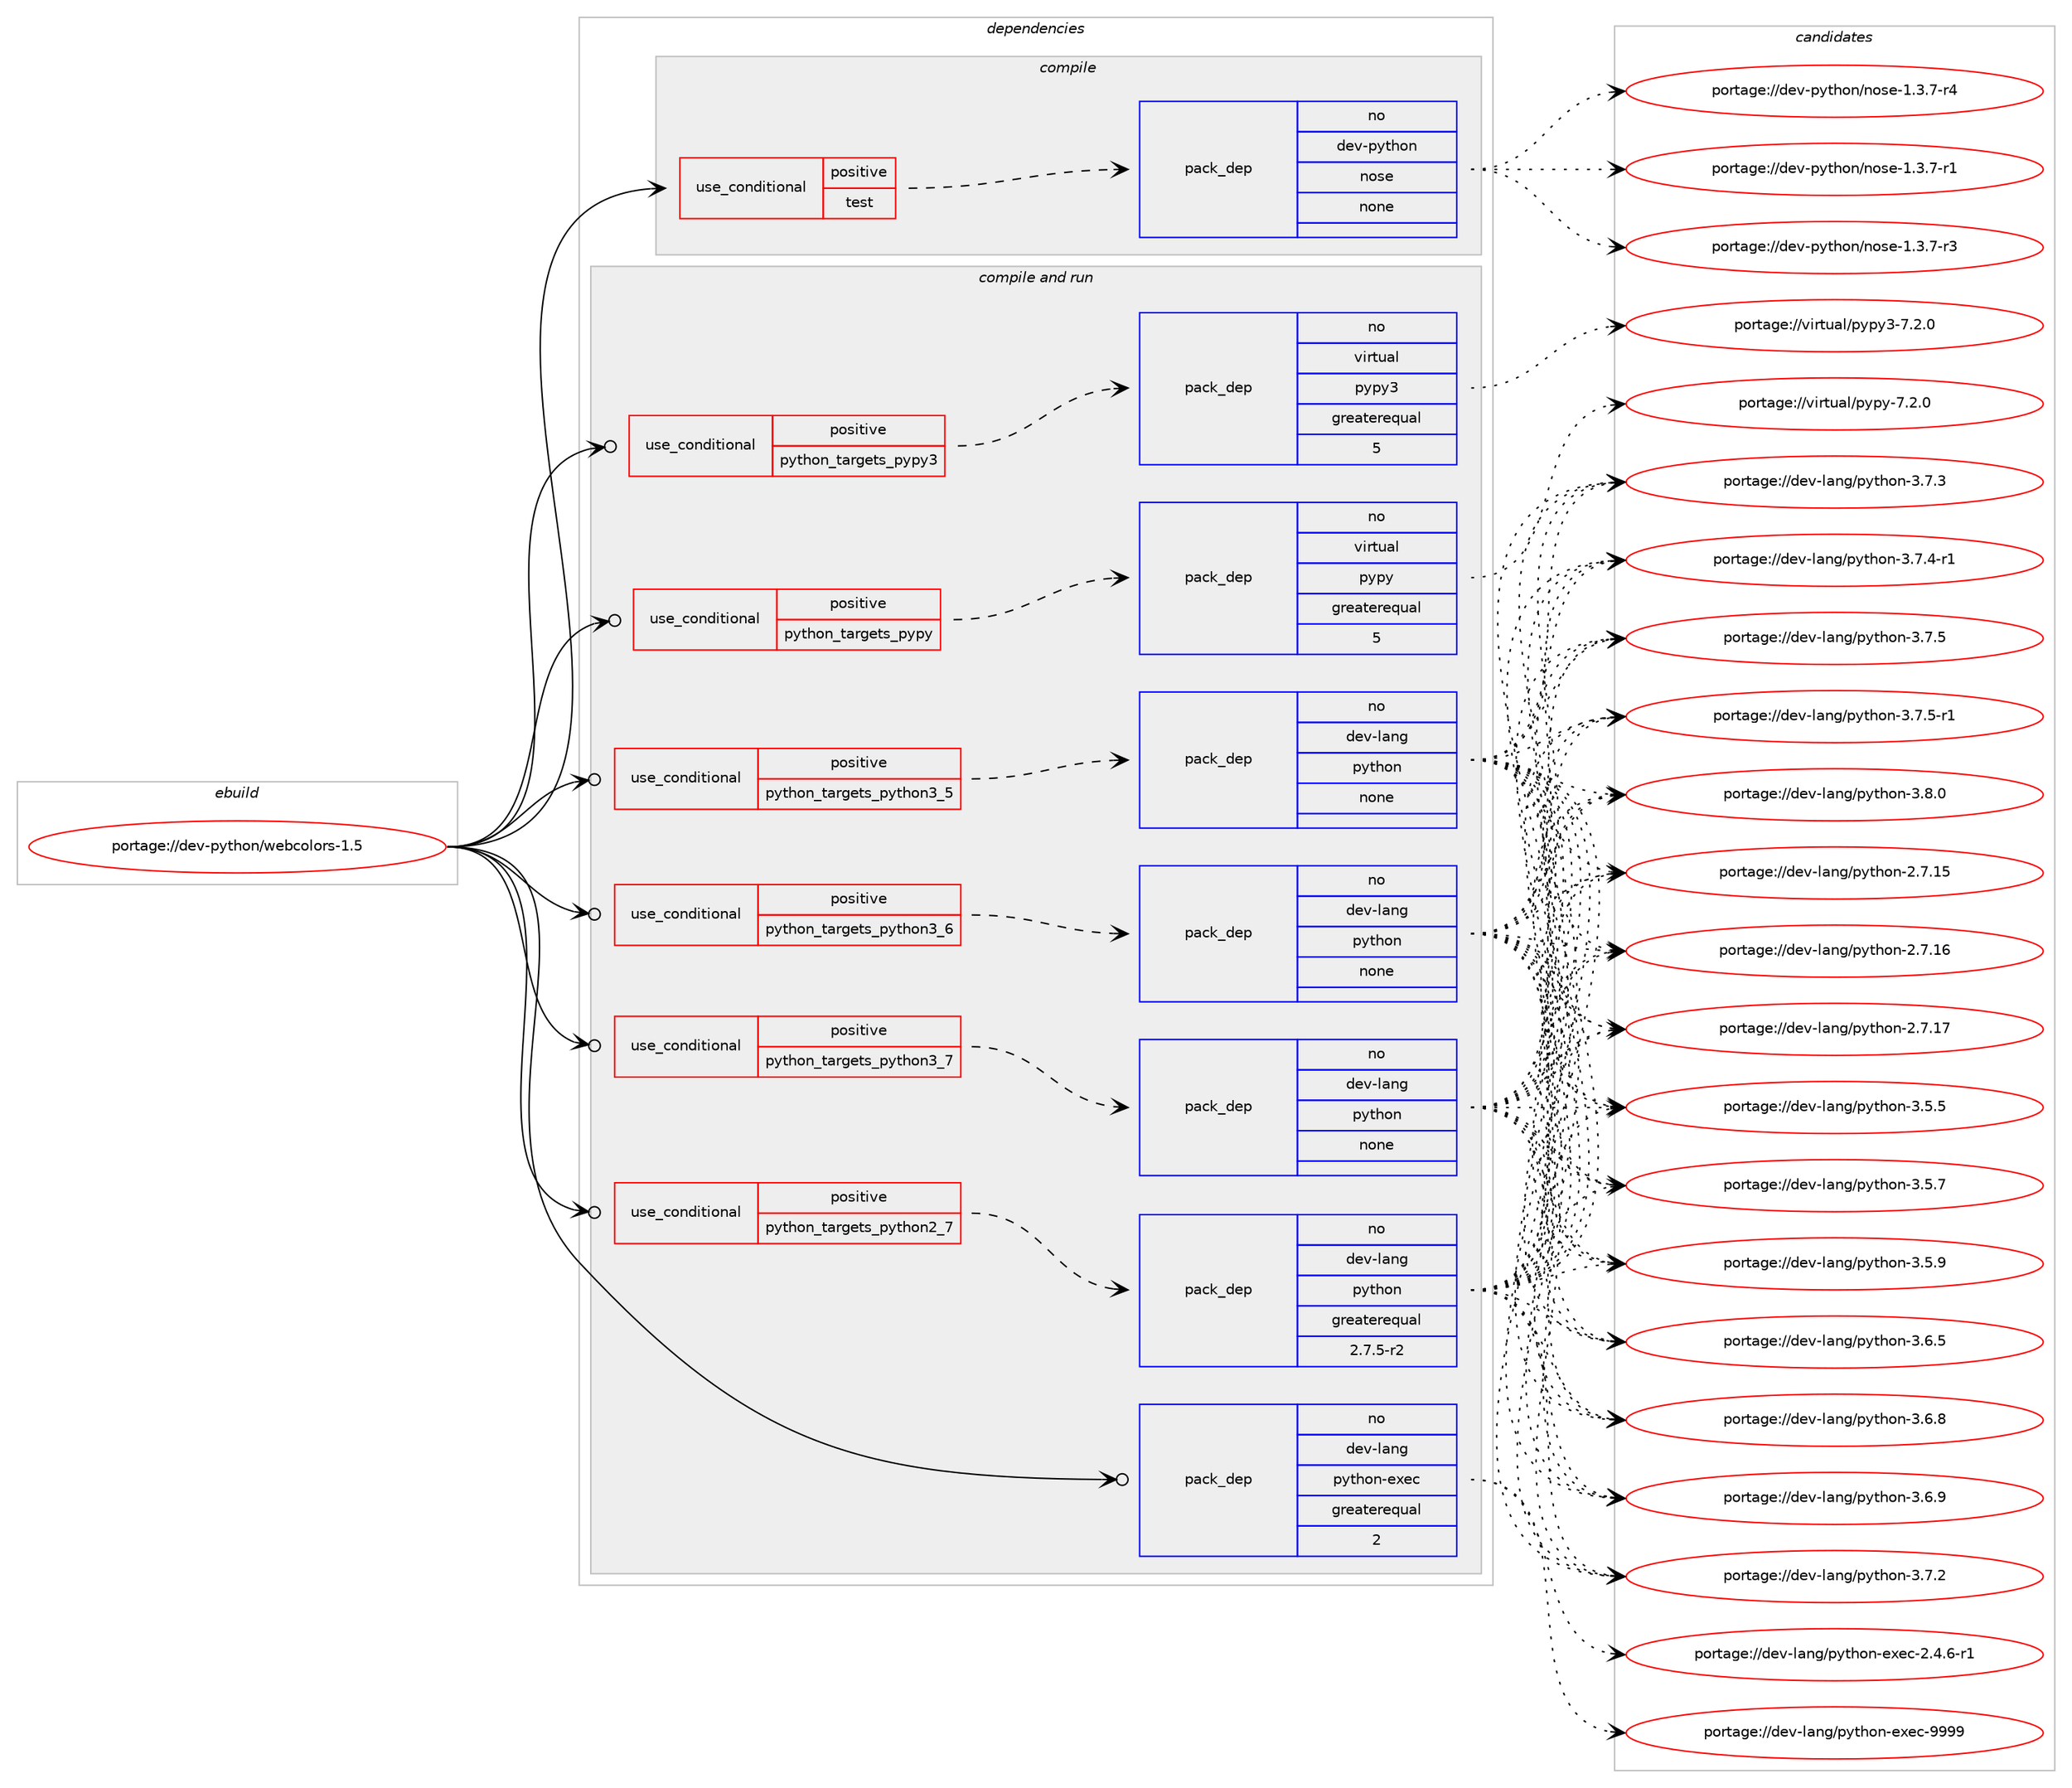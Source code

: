 digraph prolog {

# *************
# Graph options
# *************

newrank=true;
concentrate=true;
compound=true;
graph [rankdir=LR,fontname=Helvetica,fontsize=10,ranksep=1.5];#, ranksep=2.5, nodesep=0.2];
edge  [arrowhead=vee];
node  [fontname=Helvetica,fontsize=10];

# **********
# The ebuild
# **********

subgraph cluster_leftcol {
color=gray;
rank=same;
label=<<i>ebuild</i>>;
id [label="portage://dev-python/webcolors-1.5", color=red, width=4, href="../dev-python/webcolors-1.5.svg"];
}

# ****************
# The dependencies
# ****************

subgraph cluster_midcol {
color=gray;
label=<<i>dependencies</i>>;
subgraph cluster_compile {
fillcolor="#eeeeee";
style=filled;
label=<<i>compile</i>>;
subgraph cond40611 {
dependency178553 [label=<<TABLE BORDER="0" CELLBORDER="1" CELLSPACING="0" CELLPADDING="4"><TR><TD ROWSPAN="3" CELLPADDING="10">use_conditional</TD></TR><TR><TD>positive</TD></TR><TR><TD>test</TD></TR></TABLE>>, shape=none, color=red];
subgraph pack134531 {
dependency178554 [label=<<TABLE BORDER="0" CELLBORDER="1" CELLSPACING="0" CELLPADDING="4" WIDTH="220"><TR><TD ROWSPAN="6" CELLPADDING="30">pack_dep</TD></TR><TR><TD WIDTH="110">no</TD></TR><TR><TD>dev-python</TD></TR><TR><TD>nose</TD></TR><TR><TD>none</TD></TR><TR><TD></TD></TR></TABLE>>, shape=none, color=blue];
}
dependency178553:e -> dependency178554:w [weight=20,style="dashed",arrowhead="vee"];
}
id:e -> dependency178553:w [weight=20,style="solid",arrowhead="vee"];
}
subgraph cluster_compileandrun {
fillcolor="#eeeeee";
style=filled;
label=<<i>compile and run</i>>;
subgraph cond40612 {
dependency178555 [label=<<TABLE BORDER="0" CELLBORDER="1" CELLSPACING="0" CELLPADDING="4"><TR><TD ROWSPAN="3" CELLPADDING="10">use_conditional</TD></TR><TR><TD>positive</TD></TR><TR><TD>python_targets_pypy</TD></TR></TABLE>>, shape=none, color=red];
subgraph pack134532 {
dependency178556 [label=<<TABLE BORDER="0" CELLBORDER="1" CELLSPACING="0" CELLPADDING="4" WIDTH="220"><TR><TD ROWSPAN="6" CELLPADDING="30">pack_dep</TD></TR><TR><TD WIDTH="110">no</TD></TR><TR><TD>virtual</TD></TR><TR><TD>pypy</TD></TR><TR><TD>greaterequal</TD></TR><TR><TD>5</TD></TR></TABLE>>, shape=none, color=blue];
}
dependency178555:e -> dependency178556:w [weight=20,style="dashed",arrowhead="vee"];
}
id:e -> dependency178555:w [weight=20,style="solid",arrowhead="odotvee"];
subgraph cond40613 {
dependency178557 [label=<<TABLE BORDER="0" CELLBORDER="1" CELLSPACING="0" CELLPADDING="4"><TR><TD ROWSPAN="3" CELLPADDING="10">use_conditional</TD></TR><TR><TD>positive</TD></TR><TR><TD>python_targets_pypy3</TD></TR></TABLE>>, shape=none, color=red];
subgraph pack134533 {
dependency178558 [label=<<TABLE BORDER="0" CELLBORDER="1" CELLSPACING="0" CELLPADDING="4" WIDTH="220"><TR><TD ROWSPAN="6" CELLPADDING="30">pack_dep</TD></TR><TR><TD WIDTH="110">no</TD></TR><TR><TD>virtual</TD></TR><TR><TD>pypy3</TD></TR><TR><TD>greaterequal</TD></TR><TR><TD>5</TD></TR></TABLE>>, shape=none, color=blue];
}
dependency178557:e -> dependency178558:w [weight=20,style="dashed",arrowhead="vee"];
}
id:e -> dependency178557:w [weight=20,style="solid",arrowhead="odotvee"];
subgraph cond40614 {
dependency178559 [label=<<TABLE BORDER="0" CELLBORDER="1" CELLSPACING="0" CELLPADDING="4"><TR><TD ROWSPAN="3" CELLPADDING="10">use_conditional</TD></TR><TR><TD>positive</TD></TR><TR><TD>python_targets_python2_7</TD></TR></TABLE>>, shape=none, color=red];
subgraph pack134534 {
dependency178560 [label=<<TABLE BORDER="0" CELLBORDER="1" CELLSPACING="0" CELLPADDING="4" WIDTH="220"><TR><TD ROWSPAN="6" CELLPADDING="30">pack_dep</TD></TR><TR><TD WIDTH="110">no</TD></TR><TR><TD>dev-lang</TD></TR><TR><TD>python</TD></TR><TR><TD>greaterequal</TD></TR><TR><TD>2.7.5-r2</TD></TR></TABLE>>, shape=none, color=blue];
}
dependency178559:e -> dependency178560:w [weight=20,style="dashed",arrowhead="vee"];
}
id:e -> dependency178559:w [weight=20,style="solid",arrowhead="odotvee"];
subgraph cond40615 {
dependency178561 [label=<<TABLE BORDER="0" CELLBORDER="1" CELLSPACING="0" CELLPADDING="4"><TR><TD ROWSPAN="3" CELLPADDING="10">use_conditional</TD></TR><TR><TD>positive</TD></TR><TR><TD>python_targets_python3_5</TD></TR></TABLE>>, shape=none, color=red];
subgraph pack134535 {
dependency178562 [label=<<TABLE BORDER="0" CELLBORDER="1" CELLSPACING="0" CELLPADDING="4" WIDTH="220"><TR><TD ROWSPAN="6" CELLPADDING="30">pack_dep</TD></TR><TR><TD WIDTH="110">no</TD></TR><TR><TD>dev-lang</TD></TR><TR><TD>python</TD></TR><TR><TD>none</TD></TR><TR><TD></TD></TR></TABLE>>, shape=none, color=blue];
}
dependency178561:e -> dependency178562:w [weight=20,style="dashed",arrowhead="vee"];
}
id:e -> dependency178561:w [weight=20,style="solid",arrowhead="odotvee"];
subgraph cond40616 {
dependency178563 [label=<<TABLE BORDER="0" CELLBORDER="1" CELLSPACING="0" CELLPADDING="4"><TR><TD ROWSPAN="3" CELLPADDING="10">use_conditional</TD></TR><TR><TD>positive</TD></TR><TR><TD>python_targets_python3_6</TD></TR></TABLE>>, shape=none, color=red];
subgraph pack134536 {
dependency178564 [label=<<TABLE BORDER="0" CELLBORDER="1" CELLSPACING="0" CELLPADDING="4" WIDTH="220"><TR><TD ROWSPAN="6" CELLPADDING="30">pack_dep</TD></TR><TR><TD WIDTH="110">no</TD></TR><TR><TD>dev-lang</TD></TR><TR><TD>python</TD></TR><TR><TD>none</TD></TR><TR><TD></TD></TR></TABLE>>, shape=none, color=blue];
}
dependency178563:e -> dependency178564:w [weight=20,style="dashed",arrowhead="vee"];
}
id:e -> dependency178563:w [weight=20,style="solid",arrowhead="odotvee"];
subgraph cond40617 {
dependency178565 [label=<<TABLE BORDER="0" CELLBORDER="1" CELLSPACING="0" CELLPADDING="4"><TR><TD ROWSPAN="3" CELLPADDING="10">use_conditional</TD></TR><TR><TD>positive</TD></TR><TR><TD>python_targets_python3_7</TD></TR></TABLE>>, shape=none, color=red];
subgraph pack134537 {
dependency178566 [label=<<TABLE BORDER="0" CELLBORDER="1" CELLSPACING="0" CELLPADDING="4" WIDTH="220"><TR><TD ROWSPAN="6" CELLPADDING="30">pack_dep</TD></TR><TR><TD WIDTH="110">no</TD></TR><TR><TD>dev-lang</TD></TR><TR><TD>python</TD></TR><TR><TD>none</TD></TR><TR><TD></TD></TR></TABLE>>, shape=none, color=blue];
}
dependency178565:e -> dependency178566:w [weight=20,style="dashed",arrowhead="vee"];
}
id:e -> dependency178565:w [weight=20,style="solid",arrowhead="odotvee"];
subgraph pack134538 {
dependency178567 [label=<<TABLE BORDER="0" CELLBORDER="1" CELLSPACING="0" CELLPADDING="4" WIDTH="220"><TR><TD ROWSPAN="6" CELLPADDING="30">pack_dep</TD></TR><TR><TD WIDTH="110">no</TD></TR><TR><TD>dev-lang</TD></TR><TR><TD>python-exec</TD></TR><TR><TD>greaterequal</TD></TR><TR><TD>2</TD></TR></TABLE>>, shape=none, color=blue];
}
id:e -> dependency178567:w [weight=20,style="solid",arrowhead="odotvee"];
}
subgraph cluster_run {
fillcolor="#eeeeee";
style=filled;
label=<<i>run</i>>;
}
}

# **************
# The candidates
# **************

subgraph cluster_choices {
rank=same;
color=gray;
label=<<i>candidates</i>>;

subgraph choice134531 {
color=black;
nodesep=1;
choiceportage10010111845112121116104111110471101111151014549465146554511449 [label="portage://dev-python/nose-1.3.7-r1", color=red, width=4,href="../dev-python/nose-1.3.7-r1.svg"];
choiceportage10010111845112121116104111110471101111151014549465146554511451 [label="portage://dev-python/nose-1.3.7-r3", color=red, width=4,href="../dev-python/nose-1.3.7-r3.svg"];
choiceportage10010111845112121116104111110471101111151014549465146554511452 [label="portage://dev-python/nose-1.3.7-r4", color=red, width=4,href="../dev-python/nose-1.3.7-r4.svg"];
dependency178554:e -> choiceportage10010111845112121116104111110471101111151014549465146554511449:w [style=dotted,weight="100"];
dependency178554:e -> choiceportage10010111845112121116104111110471101111151014549465146554511451:w [style=dotted,weight="100"];
dependency178554:e -> choiceportage10010111845112121116104111110471101111151014549465146554511452:w [style=dotted,weight="100"];
}
subgraph choice134532 {
color=black;
nodesep=1;
choiceportage1181051141161179710847112121112121455546504648 [label="portage://virtual/pypy-7.2.0", color=red, width=4,href="../virtual/pypy-7.2.0.svg"];
dependency178556:e -> choiceportage1181051141161179710847112121112121455546504648:w [style=dotted,weight="100"];
}
subgraph choice134533 {
color=black;
nodesep=1;
choiceportage118105114116117971084711212111212151455546504648 [label="portage://virtual/pypy3-7.2.0", color=red, width=4,href="../virtual/pypy3-7.2.0.svg"];
dependency178558:e -> choiceportage118105114116117971084711212111212151455546504648:w [style=dotted,weight="100"];
}
subgraph choice134534 {
color=black;
nodesep=1;
choiceportage10010111845108971101034711212111610411111045504655464953 [label="portage://dev-lang/python-2.7.15", color=red, width=4,href="../dev-lang/python-2.7.15.svg"];
choiceportage10010111845108971101034711212111610411111045504655464954 [label="portage://dev-lang/python-2.7.16", color=red, width=4,href="../dev-lang/python-2.7.16.svg"];
choiceportage10010111845108971101034711212111610411111045504655464955 [label="portage://dev-lang/python-2.7.17", color=red, width=4,href="../dev-lang/python-2.7.17.svg"];
choiceportage100101118451089711010347112121116104111110455146534653 [label="portage://dev-lang/python-3.5.5", color=red, width=4,href="../dev-lang/python-3.5.5.svg"];
choiceportage100101118451089711010347112121116104111110455146534655 [label="portage://dev-lang/python-3.5.7", color=red, width=4,href="../dev-lang/python-3.5.7.svg"];
choiceportage100101118451089711010347112121116104111110455146534657 [label="portage://dev-lang/python-3.5.9", color=red, width=4,href="../dev-lang/python-3.5.9.svg"];
choiceportage100101118451089711010347112121116104111110455146544653 [label="portage://dev-lang/python-3.6.5", color=red, width=4,href="../dev-lang/python-3.6.5.svg"];
choiceportage100101118451089711010347112121116104111110455146544656 [label="portage://dev-lang/python-3.6.8", color=red, width=4,href="../dev-lang/python-3.6.8.svg"];
choiceportage100101118451089711010347112121116104111110455146544657 [label="portage://dev-lang/python-3.6.9", color=red, width=4,href="../dev-lang/python-3.6.9.svg"];
choiceportage100101118451089711010347112121116104111110455146554650 [label="portage://dev-lang/python-3.7.2", color=red, width=4,href="../dev-lang/python-3.7.2.svg"];
choiceportage100101118451089711010347112121116104111110455146554651 [label="portage://dev-lang/python-3.7.3", color=red, width=4,href="../dev-lang/python-3.7.3.svg"];
choiceportage1001011184510897110103471121211161041111104551465546524511449 [label="portage://dev-lang/python-3.7.4-r1", color=red, width=4,href="../dev-lang/python-3.7.4-r1.svg"];
choiceportage100101118451089711010347112121116104111110455146554653 [label="portage://dev-lang/python-3.7.5", color=red, width=4,href="../dev-lang/python-3.7.5.svg"];
choiceportage1001011184510897110103471121211161041111104551465546534511449 [label="portage://dev-lang/python-3.7.5-r1", color=red, width=4,href="../dev-lang/python-3.7.5-r1.svg"];
choiceportage100101118451089711010347112121116104111110455146564648 [label="portage://dev-lang/python-3.8.0", color=red, width=4,href="../dev-lang/python-3.8.0.svg"];
dependency178560:e -> choiceportage10010111845108971101034711212111610411111045504655464953:w [style=dotted,weight="100"];
dependency178560:e -> choiceportage10010111845108971101034711212111610411111045504655464954:w [style=dotted,weight="100"];
dependency178560:e -> choiceportage10010111845108971101034711212111610411111045504655464955:w [style=dotted,weight="100"];
dependency178560:e -> choiceportage100101118451089711010347112121116104111110455146534653:w [style=dotted,weight="100"];
dependency178560:e -> choiceportage100101118451089711010347112121116104111110455146534655:w [style=dotted,weight="100"];
dependency178560:e -> choiceportage100101118451089711010347112121116104111110455146534657:w [style=dotted,weight="100"];
dependency178560:e -> choiceportage100101118451089711010347112121116104111110455146544653:w [style=dotted,weight="100"];
dependency178560:e -> choiceportage100101118451089711010347112121116104111110455146544656:w [style=dotted,weight="100"];
dependency178560:e -> choiceportage100101118451089711010347112121116104111110455146544657:w [style=dotted,weight="100"];
dependency178560:e -> choiceportage100101118451089711010347112121116104111110455146554650:w [style=dotted,weight="100"];
dependency178560:e -> choiceportage100101118451089711010347112121116104111110455146554651:w [style=dotted,weight="100"];
dependency178560:e -> choiceportage1001011184510897110103471121211161041111104551465546524511449:w [style=dotted,weight="100"];
dependency178560:e -> choiceportage100101118451089711010347112121116104111110455146554653:w [style=dotted,weight="100"];
dependency178560:e -> choiceportage1001011184510897110103471121211161041111104551465546534511449:w [style=dotted,weight="100"];
dependency178560:e -> choiceportage100101118451089711010347112121116104111110455146564648:w [style=dotted,weight="100"];
}
subgraph choice134535 {
color=black;
nodesep=1;
choiceportage10010111845108971101034711212111610411111045504655464953 [label="portage://dev-lang/python-2.7.15", color=red, width=4,href="../dev-lang/python-2.7.15.svg"];
choiceportage10010111845108971101034711212111610411111045504655464954 [label="portage://dev-lang/python-2.7.16", color=red, width=4,href="../dev-lang/python-2.7.16.svg"];
choiceportage10010111845108971101034711212111610411111045504655464955 [label="portage://dev-lang/python-2.7.17", color=red, width=4,href="../dev-lang/python-2.7.17.svg"];
choiceportage100101118451089711010347112121116104111110455146534653 [label="portage://dev-lang/python-3.5.5", color=red, width=4,href="../dev-lang/python-3.5.5.svg"];
choiceportage100101118451089711010347112121116104111110455146534655 [label="portage://dev-lang/python-3.5.7", color=red, width=4,href="../dev-lang/python-3.5.7.svg"];
choiceportage100101118451089711010347112121116104111110455146534657 [label="portage://dev-lang/python-3.5.9", color=red, width=4,href="../dev-lang/python-3.5.9.svg"];
choiceportage100101118451089711010347112121116104111110455146544653 [label="portage://dev-lang/python-3.6.5", color=red, width=4,href="../dev-lang/python-3.6.5.svg"];
choiceportage100101118451089711010347112121116104111110455146544656 [label="portage://dev-lang/python-3.6.8", color=red, width=4,href="../dev-lang/python-3.6.8.svg"];
choiceportage100101118451089711010347112121116104111110455146544657 [label="portage://dev-lang/python-3.6.9", color=red, width=4,href="../dev-lang/python-3.6.9.svg"];
choiceportage100101118451089711010347112121116104111110455146554650 [label="portage://dev-lang/python-3.7.2", color=red, width=4,href="../dev-lang/python-3.7.2.svg"];
choiceportage100101118451089711010347112121116104111110455146554651 [label="portage://dev-lang/python-3.7.3", color=red, width=4,href="../dev-lang/python-3.7.3.svg"];
choiceportage1001011184510897110103471121211161041111104551465546524511449 [label="portage://dev-lang/python-3.7.4-r1", color=red, width=4,href="../dev-lang/python-3.7.4-r1.svg"];
choiceportage100101118451089711010347112121116104111110455146554653 [label="portage://dev-lang/python-3.7.5", color=red, width=4,href="../dev-lang/python-3.7.5.svg"];
choiceportage1001011184510897110103471121211161041111104551465546534511449 [label="portage://dev-lang/python-3.7.5-r1", color=red, width=4,href="../dev-lang/python-3.7.5-r1.svg"];
choiceportage100101118451089711010347112121116104111110455146564648 [label="portage://dev-lang/python-3.8.0", color=red, width=4,href="../dev-lang/python-3.8.0.svg"];
dependency178562:e -> choiceportage10010111845108971101034711212111610411111045504655464953:w [style=dotted,weight="100"];
dependency178562:e -> choiceportage10010111845108971101034711212111610411111045504655464954:w [style=dotted,weight="100"];
dependency178562:e -> choiceportage10010111845108971101034711212111610411111045504655464955:w [style=dotted,weight="100"];
dependency178562:e -> choiceportage100101118451089711010347112121116104111110455146534653:w [style=dotted,weight="100"];
dependency178562:e -> choiceportage100101118451089711010347112121116104111110455146534655:w [style=dotted,weight="100"];
dependency178562:e -> choiceportage100101118451089711010347112121116104111110455146534657:w [style=dotted,weight="100"];
dependency178562:e -> choiceportage100101118451089711010347112121116104111110455146544653:w [style=dotted,weight="100"];
dependency178562:e -> choiceportage100101118451089711010347112121116104111110455146544656:w [style=dotted,weight="100"];
dependency178562:e -> choiceportage100101118451089711010347112121116104111110455146544657:w [style=dotted,weight="100"];
dependency178562:e -> choiceportage100101118451089711010347112121116104111110455146554650:w [style=dotted,weight="100"];
dependency178562:e -> choiceportage100101118451089711010347112121116104111110455146554651:w [style=dotted,weight="100"];
dependency178562:e -> choiceportage1001011184510897110103471121211161041111104551465546524511449:w [style=dotted,weight="100"];
dependency178562:e -> choiceportage100101118451089711010347112121116104111110455146554653:w [style=dotted,weight="100"];
dependency178562:e -> choiceportage1001011184510897110103471121211161041111104551465546534511449:w [style=dotted,weight="100"];
dependency178562:e -> choiceportage100101118451089711010347112121116104111110455146564648:w [style=dotted,weight="100"];
}
subgraph choice134536 {
color=black;
nodesep=1;
choiceportage10010111845108971101034711212111610411111045504655464953 [label="portage://dev-lang/python-2.7.15", color=red, width=4,href="../dev-lang/python-2.7.15.svg"];
choiceportage10010111845108971101034711212111610411111045504655464954 [label="portage://dev-lang/python-2.7.16", color=red, width=4,href="../dev-lang/python-2.7.16.svg"];
choiceportage10010111845108971101034711212111610411111045504655464955 [label="portage://dev-lang/python-2.7.17", color=red, width=4,href="../dev-lang/python-2.7.17.svg"];
choiceportage100101118451089711010347112121116104111110455146534653 [label="portage://dev-lang/python-3.5.5", color=red, width=4,href="../dev-lang/python-3.5.5.svg"];
choiceportage100101118451089711010347112121116104111110455146534655 [label="portage://dev-lang/python-3.5.7", color=red, width=4,href="../dev-lang/python-3.5.7.svg"];
choiceportage100101118451089711010347112121116104111110455146534657 [label="portage://dev-lang/python-3.5.9", color=red, width=4,href="../dev-lang/python-3.5.9.svg"];
choiceportage100101118451089711010347112121116104111110455146544653 [label="portage://dev-lang/python-3.6.5", color=red, width=4,href="../dev-lang/python-3.6.5.svg"];
choiceportage100101118451089711010347112121116104111110455146544656 [label="portage://dev-lang/python-3.6.8", color=red, width=4,href="../dev-lang/python-3.6.8.svg"];
choiceportage100101118451089711010347112121116104111110455146544657 [label="portage://dev-lang/python-3.6.9", color=red, width=4,href="../dev-lang/python-3.6.9.svg"];
choiceportage100101118451089711010347112121116104111110455146554650 [label="portage://dev-lang/python-3.7.2", color=red, width=4,href="../dev-lang/python-3.7.2.svg"];
choiceportage100101118451089711010347112121116104111110455146554651 [label="portage://dev-lang/python-3.7.3", color=red, width=4,href="../dev-lang/python-3.7.3.svg"];
choiceportage1001011184510897110103471121211161041111104551465546524511449 [label="portage://dev-lang/python-3.7.4-r1", color=red, width=4,href="../dev-lang/python-3.7.4-r1.svg"];
choiceportage100101118451089711010347112121116104111110455146554653 [label="portage://dev-lang/python-3.7.5", color=red, width=4,href="../dev-lang/python-3.7.5.svg"];
choiceportage1001011184510897110103471121211161041111104551465546534511449 [label="portage://dev-lang/python-3.7.5-r1", color=red, width=4,href="../dev-lang/python-3.7.5-r1.svg"];
choiceportage100101118451089711010347112121116104111110455146564648 [label="portage://dev-lang/python-3.8.0", color=red, width=4,href="../dev-lang/python-3.8.0.svg"];
dependency178564:e -> choiceportage10010111845108971101034711212111610411111045504655464953:w [style=dotted,weight="100"];
dependency178564:e -> choiceportage10010111845108971101034711212111610411111045504655464954:w [style=dotted,weight="100"];
dependency178564:e -> choiceportage10010111845108971101034711212111610411111045504655464955:w [style=dotted,weight="100"];
dependency178564:e -> choiceportage100101118451089711010347112121116104111110455146534653:w [style=dotted,weight="100"];
dependency178564:e -> choiceportage100101118451089711010347112121116104111110455146534655:w [style=dotted,weight="100"];
dependency178564:e -> choiceportage100101118451089711010347112121116104111110455146534657:w [style=dotted,weight="100"];
dependency178564:e -> choiceportage100101118451089711010347112121116104111110455146544653:w [style=dotted,weight="100"];
dependency178564:e -> choiceportage100101118451089711010347112121116104111110455146544656:w [style=dotted,weight="100"];
dependency178564:e -> choiceportage100101118451089711010347112121116104111110455146544657:w [style=dotted,weight="100"];
dependency178564:e -> choiceportage100101118451089711010347112121116104111110455146554650:w [style=dotted,weight="100"];
dependency178564:e -> choiceportage100101118451089711010347112121116104111110455146554651:w [style=dotted,weight="100"];
dependency178564:e -> choiceportage1001011184510897110103471121211161041111104551465546524511449:w [style=dotted,weight="100"];
dependency178564:e -> choiceportage100101118451089711010347112121116104111110455146554653:w [style=dotted,weight="100"];
dependency178564:e -> choiceportage1001011184510897110103471121211161041111104551465546534511449:w [style=dotted,weight="100"];
dependency178564:e -> choiceportage100101118451089711010347112121116104111110455146564648:w [style=dotted,weight="100"];
}
subgraph choice134537 {
color=black;
nodesep=1;
choiceportage10010111845108971101034711212111610411111045504655464953 [label="portage://dev-lang/python-2.7.15", color=red, width=4,href="../dev-lang/python-2.7.15.svg"];
choiceportage10010111845108971101034711212111610411111045504655464954 [label="portage://dev-lang/python-2.7.16", color=red, width=4,href="../dev-lang/python-2.7.16.svg"];
choiceportage10010111845108971101034711212111610411111045504655464955 [label="portage://dev-lang/python-2.7.17", color=red, width=4,href="../dev-lang/python-2.7.17.svg"];
choiceportage100101118451089711010347112121116104111110455146534653 [label="portage://dev-lang/python-3.5.5", color=red, width=4,href="../dev-lang/python-3.5.5.svg"];
choiceportage100101118451089711010347112121116104111110455146534655 [label="portage://dev-lang/python-3.5.7", color=red, width=4,href="../dev-lang/python-3.5.7.svg"];
choiceportage100101118451089711010347112121116104111110455146534657 [label="portage://dev-lang/python-3.5.9", color=red, width=4,href="../dev-lang/python-3.5.9.svg"];
choiceportage100101118451089711010347112121116104111110455146544653 [label="portage://dev-lang/python-3.6.5", color=red, width=4,href="../dev-lang/python-3.6.5.svg"];
choiceportage100101118451089711010347112121116104111110455146544656 [label="portage://dev-lang/python-3.6.8", color=red, width=4,href="../dev-lang/python-3.6.8.svg"];
choiceportage100101118451089711010347112121116104111110455146544657 [label="portage://dev-lang/python-3.6.9", color=red, width=4,href="../dev-lang/python-3.6.9.svg"];
choiceportage100101118451089711010347112121116104111110455146554650 [label="portage://dev-lang/python-3.7.2", color=red, width=4,href="../dev-lang/python-3.7.2.svg"];
choiceportage100101118451089711010347112121116104111110455146554651 [label="portage://dev-lang/python-3.7.3", color=red, width=4,href="../dev-lang/python-3.7.3.svg"];
choiceportage1001011184510897110103471121211161041111104551465546524511449 [label="portage://dev-lang/python-3.7.4-r1", color=red, width=4,href="../dev-lang/python-3.7.4-r1.svg"];
choiceportage100101118451089711010347112121116104111110455146554653 [label="portage://dev-lang/python-3.7.5", color=red, width=4,href="../dev-lang/python-3.7.5.svg"];
choiceportage1001011184510897110103471121211161041111104551465546534511449 [label="portage://dev-lang/python-3.7.5-r1", color=red, width=4,href="../dev-lang/python-3.7.5-r1.svg"];
choiceportage100101118451089711010347112121116104111110455146564648 [label="portage://dev-lang/python-3.8.0", color=red, width=4,href="../dev-lang/python-3.8.0.svg"];
dependency178566:e -> choiceportage10010111845108971101034711212111610411111045504655464953:w [style=dotted,weight="100"];
dependency178566:e -> choiceportage10010111845108971101034711212111610411111045504655464954:w [style=dotted,weight="100"];
dependency178566:e -> choiceportage10010111845108971101034711212111610411111045504655464955:w [style=dotted,weight="100"];
dependency178566:e -> choiceportage100101118451089711010347112121116104111110455146534653:w [style=dotted,weight="100"];
dependency178566:e -> choiceportage100101118451089711010347112121116104111110455146534655:w [style=dotted,weight="100"];
dependency178566:e -> choiceportage100101118451089711010347112121116104111110455146534657:w [style=dotted,weight="100"];
dependency178566:e -> choiceportage100101118451089711010347112121116104111110455146544653:w [style=dotted,weight="100"];
dependency178566:e -> choiceportage100101118451089711010347112121116104111110455146544656:w [style=dotted,weight="100"];
dependency178566:e -> choiceportage100101118451089711010347112121116104111110455146544657:w [style=dotted,weight="100"];
dependency178566:e -> choiceportage100101118451089711010347112121116104111110455146554650:w [style=dotted,weight="100"];
dependency178566:e -> choiceportage100101118451089711010347112121116104111110455146554651:w [style=dotted,weight="100"];
dependency178566:e -> choiceportage1001011184510897110103471121211161041111104551465546524511449:w [style=dotted,weight="100"];
dependency178566:e -> choiceportage100101118451089711010347112121116104111110455146554653:w [style=dotted,weight="100"];
dependency178566:e -> choiceportage1001011184510897110103471121211161041111104551465546534511449:w [style=dotted,weight="100"];
dependency178566:e -> choiceportage100101118451089711010347112121116104111110455146564648:w [style=dotted,weight="100"];
}
subgraph choice134538 {
color=black;
nodesep=1;
choiceportage10010111845108971101034711212111610411111045101120101994550465246544511449 [label="portage://dev-lang/python-exec-2.4.6-r1", color=red, width=4,href="../dev-lang/python-exec-2.4.6-r1.svg"];
choiceportage10010111845108971101034711212111610411111045101120101994557575757 [label="portage://dev-lang/python-exec-9999", color=red, width=4,href="../dev-lang/python-exec-9999.svg"];
dependency178567:e -> choiceportage10010111845108971101034711212111610411111045101120101994550465246544511449:w [style=dotted,weight="100"];
dependency178567:e -> choiceportage10010111845108971101034711212111610411111045101120101994557575757:w [style=dotted,weight="100"];
}
}

}
